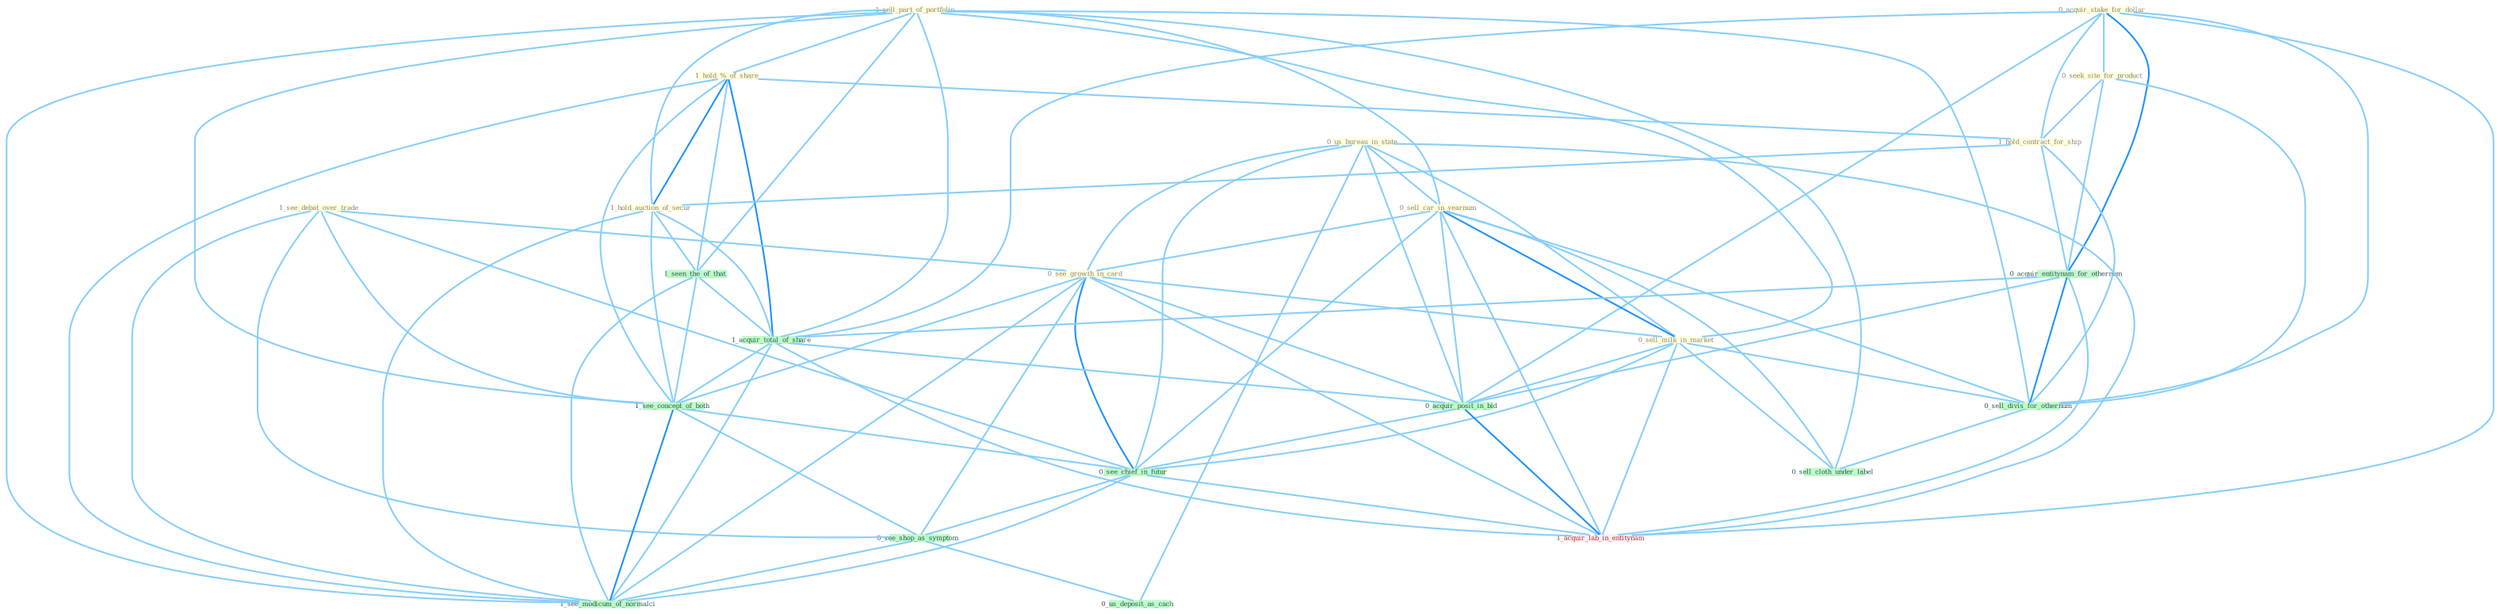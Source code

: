Graph G{ 
    node
    [shape=polygon,style=filled,width=.5,height=.06,color="#BDFCC9",fixedsize=true,fontsize=4,
    fontcolor="#2f4f4f"];
    {node
    [color="#ffffe0", fontcolor="#8b7d6b"] "1_sell_part_of_portfolio " "0_acquir_stake_for_dollar " "1_hold_%_of_share " "0_us_bureau_in_state " "1_see_debat_over_trade " "0_seek_site_for_product " "1_hold_contract_for_ship " "0_sell_car_in_yearnum " "0_see_growth_in_card " "0_sell_milk_in_market " "1_hold_auction_of_secur "}
{node [color="#fff0f5", fontcolor="#b22222"] "1_acquir_lab_in_entitynam "}
edge [color="#B0E2FF"];

	"1_sell_part_of_portfolio " -- "1_hold_%_of_share " [w="1", color="#87cefa" ];
	"1_sell_part_of_portfolio " -- "0_sell_car_in_yearnum " [w="1", color="#87cefa" ];
	"1_sell_part_of_portfolio " -- "0_sell_milk_in_market " [w="1", color="#87cefa" ];
	"1_sell_part_of_portfolio " -- "1_hold_auction_of_secur " [w="1", color="#87cefa" ];
	"1_sell_part_of_portfolio " -- "1_seen_the_of_that " [w="1", color="#87cefa" ];
	"1_sell_part_of_portfolio " -- "0_sell_divis_for_othernum " [w="1", color="#87cefa" ];
	"1_sell_part_of_portfolio " -- "1_acquir_total_of_share " [w="1", color="#87cefa" ];
	"1_sell_part_of_portfolio " -- "0_sell_cloth_under_label " [w="1", color="#87cefa" ];
	"1_sell_part_of_portfolio " -- "1_see_concept_of_both " [w="1", color="#87cefa" ];
	"1_sell_part_of_portfolio " -- "1_see_modicum_of_normalci " [w="1", color="#87cefa" ];
	"0_acquir_stake_for_dollar " -- "0_seek_site_for_product " [w="1", color="#87cefa" ];
	"0_acquir_stake_for_dollar " -- "1_hold_contract_for_ship " [w="1", color="#87cefa" ];
	"0_acquir_stake_for_dollar " -- "0_acquir_entitynam_for_othernum " [w="2", color="#1e90ff" , len=0.8];
	"0_acquir_stake_for_dollar " -- "0_sell_divis_for_othernum " [w="1", color="#87cefa" ];
	"0_acquir_stake_for_dollar " -- "1_acquir_total_of_share " [w="1", color="#87cefa" ];
	"0_acquir_stake_for_dollar " -- "0_acquir_posit_in_bid " [w="1", color="#87cefa" ];
	"0_acquir_stake_for_dollar " -- "1_acquir_lab_in_entitynam " [w="1", color="#87cefa" ];
	"1_hold_%_of_share " -- "1_hold_contract_for_ship " [w="1", color="#87cefa" ];
	"1_hold_%_of_share " -- "1_hold_auction_of_secur " [w="2", color="#1e90ff" , len=0.8];
	"1_hold_%_of_share " -- "1_seen_the_of_that " [w="1", color="#87cefa" ];
	"1_hold_%_of_share " -- "1_acquir_total_of_share " [w="2", color="#1e90ff" , len=0.8];
	"1_hold_%_of_share " -- "1_see_concept_of_both " [w="1", color="#87cefa" ];
	"1_hold_%_of_share " -- "1_see_modicum_of_normalci " [w="1", color="#87cefa" ];
	"0_us_bureau_in_state " -- "0_sell_car_in_yearnum " [w="1", color="#87cefa" ];
	"0_us_bureau_in_state " -- "0_see_growth_in_card " [w="1", color="#87cefa" ];
	"0_us_bureau_in_state " -- "0_sell_milk_in_market " [w="1", color="#87cefa" ];
	"0_us_bureau_in_state " -- "0_acquir_posit_in_bid " [w="1", color="#87cefa" ];
	"0_us_bureau_in_state " -- "0_see_chief_in_futur " [w="1", color="#87cefa" ];
	"0_us_bureau_in_state " -- "1_acquir_lab_in_entitynam " [w="1", color="#87cefa" ];
	"0_us_bureau_in_state " -- "0_us_deposit_as_cach " [w="1", color="#87cefa" ];
	"1_see_debat_over_trade " -- "0_see_growth_in_card " [w="1", color="#87cefa" ];
	"1_see_debat_over_trade " -- "1_see_concept_of_both " [w="1", color="#87cefa" ];
	"1_see_debat_over_trade " -- "0_see_chief_in_futur " [w="1", color="#87cefa" ];
	"1_see_debat_over_trade " -- "0_see_shop_as_symptom " [w="1", color="#87cefa" ];
	"1_see_debat_over_trade " -- "1_see_modicum_of_normalci " [w="1", color="#87cefa" ];
	"0_seek_site_for_product " -- "1_hold_contract_for_ship " [w="1", color="#87cefa" ];
	"0_seek_site_for_product " -- "0_acquir_entitynam_for_othernum " [w="1", color="#87cefa" ];
	"0_seek_site_for_product " -- "0_sell_divis_for_othernum " [w="1", color="#87cefa" ];
	"1_hold_contract_for_ship " -- "1_hold_auction_of_secur " [w="1", color="#87cefa" ];
	"1_hold_contract_for_ship " -- "0_acquir_entitynam_for_othernum " [w="1", color="#87cefa" ];
	"1_hold_contract_for_ship " -- "0_sell_divis_for_othernum " [w="1", color="#87cefa" ];
	"0_sell_car_in_yearnum " -- "0_see_growth_in_card " [w="1", color="#87cefa" ];
	"0_sell_car_in_yearnum " -- "0_sell_milk_in_market " [w="2", color="#1e90ff" , len=0.8];
	"0_sell_car_in_yearnum " -- "0_sell_divis_for_othernum " [w="1", color="#87cefa" ];
	"0_sell_car_in_yearnum " -- "0_sell_cloth_under_label " [w="1", color="#87cefa" ];
	"0_sell_car_in_yearnum " -- "0_acquir_posit_in_bid " [w="1", color="#87cefa" ];
	"0_sell_car_in_yearnum " -- "0_see_chief_in_futur " [w="1", color="#87cefa" ];
	"0_sell_car_in_yearnum " -- "1_acquir_lab_in_entitynam " [w="1", color="#87cefa" ];
	"0_see_growth_in_card " -- "0_sell_milk_in_market " [w="1", color="#87cefa" ];
	"0_see_growth_in_card " -- "0_acquir_posit_in_bid " [w="1", color="#87cefa" ];
	"0_see_growth_in_card " -- "1_see_concept_of_both " [w="1", color="#87cefa" ];
	"0_see_growth_in_card " -- "0_see_chief_in_futur " [w="2", color="#1e90ff" , len=0.8];
	"0_see_growth_in_card " -- "0_see_shop_as_symptom " [w="1", color="#87cefa" ];
	"0_see_growth_in_card " -- "1_acquir_lab_in_entitynam " [w="1", color="#87cefa" ];
	"0_see_growth_in_card " -- "1_see_modicum_of_normalci " [w="1", color="#87cefa" ];
	"0_sell_milk_in_market " -- "0_sell_divis_for_othernum " [w="1", color="#87cefa" ];
	"0_sell_milk_in_market " -- "0_sell_cloth_under_label " [w="1", color="#87cefa" ];
	"0_sell_milk_in_market " -- "0_acquir_posit_in_bid " [w="1", color="#87cefa" ];
	"0_sell_milk_in_market " -- "0_see_chief_in_futur " [w="1", color="#87cefa" ];
	"0_sell_milk_in_market " -- "1_acquir_lab_in_entitynam " [w="1", color="#87cefa" ];
	"1_hold_auction_of_secur " -- "1_seen_the_of_that " [w="1", color="#87cefa" ];
	"1_hold_auction_of_secur " -- "1_acquir_total_of_share " [w="1", color="#87cefa" ];
	"1_hold_auction_of_secur " -- "1_see_concept_of_both " [w="1", color="#87cefa" ];
	"1_hold_auction_of_secur " -- "1_see_modicum_of_normalci " [w="1", color="#87cefa" ];
	"0_acquir_entitynam_for_othernum " -- "0_sell_divis_for_othernum " [w="2", color="#1e90ff" , len=0.8];
	"0_acquir_entitynam_for_othernum " -- "1_acquir_total_of_share " [w="1", color="#87cefa" ];
	"0_acquir_entitynam_for_othernum " -- "0_acquir_posit_in_bid " [w="1", color="#87cefa" ];
	"0_acquir_entitynam_for_othernum " -- "1_acquir_lab_in_entitynam " [w="1", color="#87cefa" ];
	"1_seen_the_of_that " -- "1_acquir_total_of_share " [w="1", color="#87cefa" ];
	"1_seen_the_of_that " -- "1_see_concept_of_both " [w="1", color="#87cefa" ];
	"1_seen_the_of_that " -- "1_see_modicum_of_normalci " [w="1", color="#87cefa" ];
	"0_sell_divis_for_othernum " -- "0_sell_cloth_under_label " [w="1", color="#87cefa" ];
	"1_acquir_total_of_share " -- "0_acquir_posit_in_bid " [w="1", color="#87cefa" ];
	"1_acquir_total_of_share " -- "1_see_concept_of_both " [w="1", color="#87cefa" ];
	"1_acquir_total_of_share " -- "1_acquir_lab_in_entitynam " [w="1", color="#87cefa" ];
	"1_acquir_total_of_share " -- "1_see_modicum_of_normalci " [w="1", color="#87cefa" ];
	"0_acquir_posit_in_bid " -- "0_see_chief_in_futur " [w="1", color="#87cefa" ];
	"0_acquir_posit_in_bid " -- "1_acquir_lab_in_entitynam " [w="2", color="#1e90ff" , len=0.8];
	"1_see_concept_of_both " -- "0_see_chief_in_futur " [w="1", color="#87cefa" ];
	"1_see_concept_of_both " -- "0_see_shop_as_symptom " [w="1", color="#87cefa" ];
	"1_see_concept_of_both " -- "1_see_modicum_of_normalci " [w="2", color="#1e90ff" , len=0.8];
	"0_see_chief_in_futur " -- "0_see_shop_as_symptom " [w="1", color="#87cefa" ];
	"0_see_chief_in_futur " -- "1_acquir_lab_in_entitynam " [w="1", color="#87cefa" ];
	"0_see_chief_in_futur " -- "1_see_modicum_of_normalci " [w="1", color="#87cefa" ];
	"0_see_shop_as_symptom " -- "0_us_deposit_as_cach " [w="1", color="#87cefa" ];
	"0_see_shop_as_symptom " -- "1_see_modicum_of_normalci " [w="1", color="#87cefa" ];
}